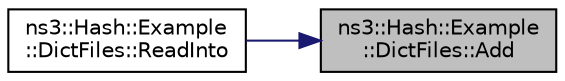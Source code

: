 digraph "ns3::Hash::Example::DictFiles::Add"
{
 // LATEX_PDF_SIZE
  edge [fontname="Helvetica",fontsize="10",labelfontname="Helvetica",labelfontsize="10"];
  node [fontname="Helvetica",fontsize="10",shape=record];
  rankdir="RL";
  Node1 [label="ns3::Hash::Example\l::DictFiles::Add",height=0.2,width=0.4,color="black", fillcolor="grey75", style="filled", fontcolor="black",tooltip="CommandLine callback function to add a file argument to the list."];
  Node1 -> Node2 [dir="back",color="midnightblue",fontsize="10",style="solid",fontname="Helvetica"];
  Node2 [label="ns3::Hash::Example\l::DictFiles::ReadInto",height=0.2,width=0.4,color="black", fillcolor="white", style="filled",URL="$classns3_1_1_hash_1_1_example_1_1_dict_files.html#a59e6e06d279091c6163ba0282d25b778",tooltip="Add phrases from the files into the dict."];
}
